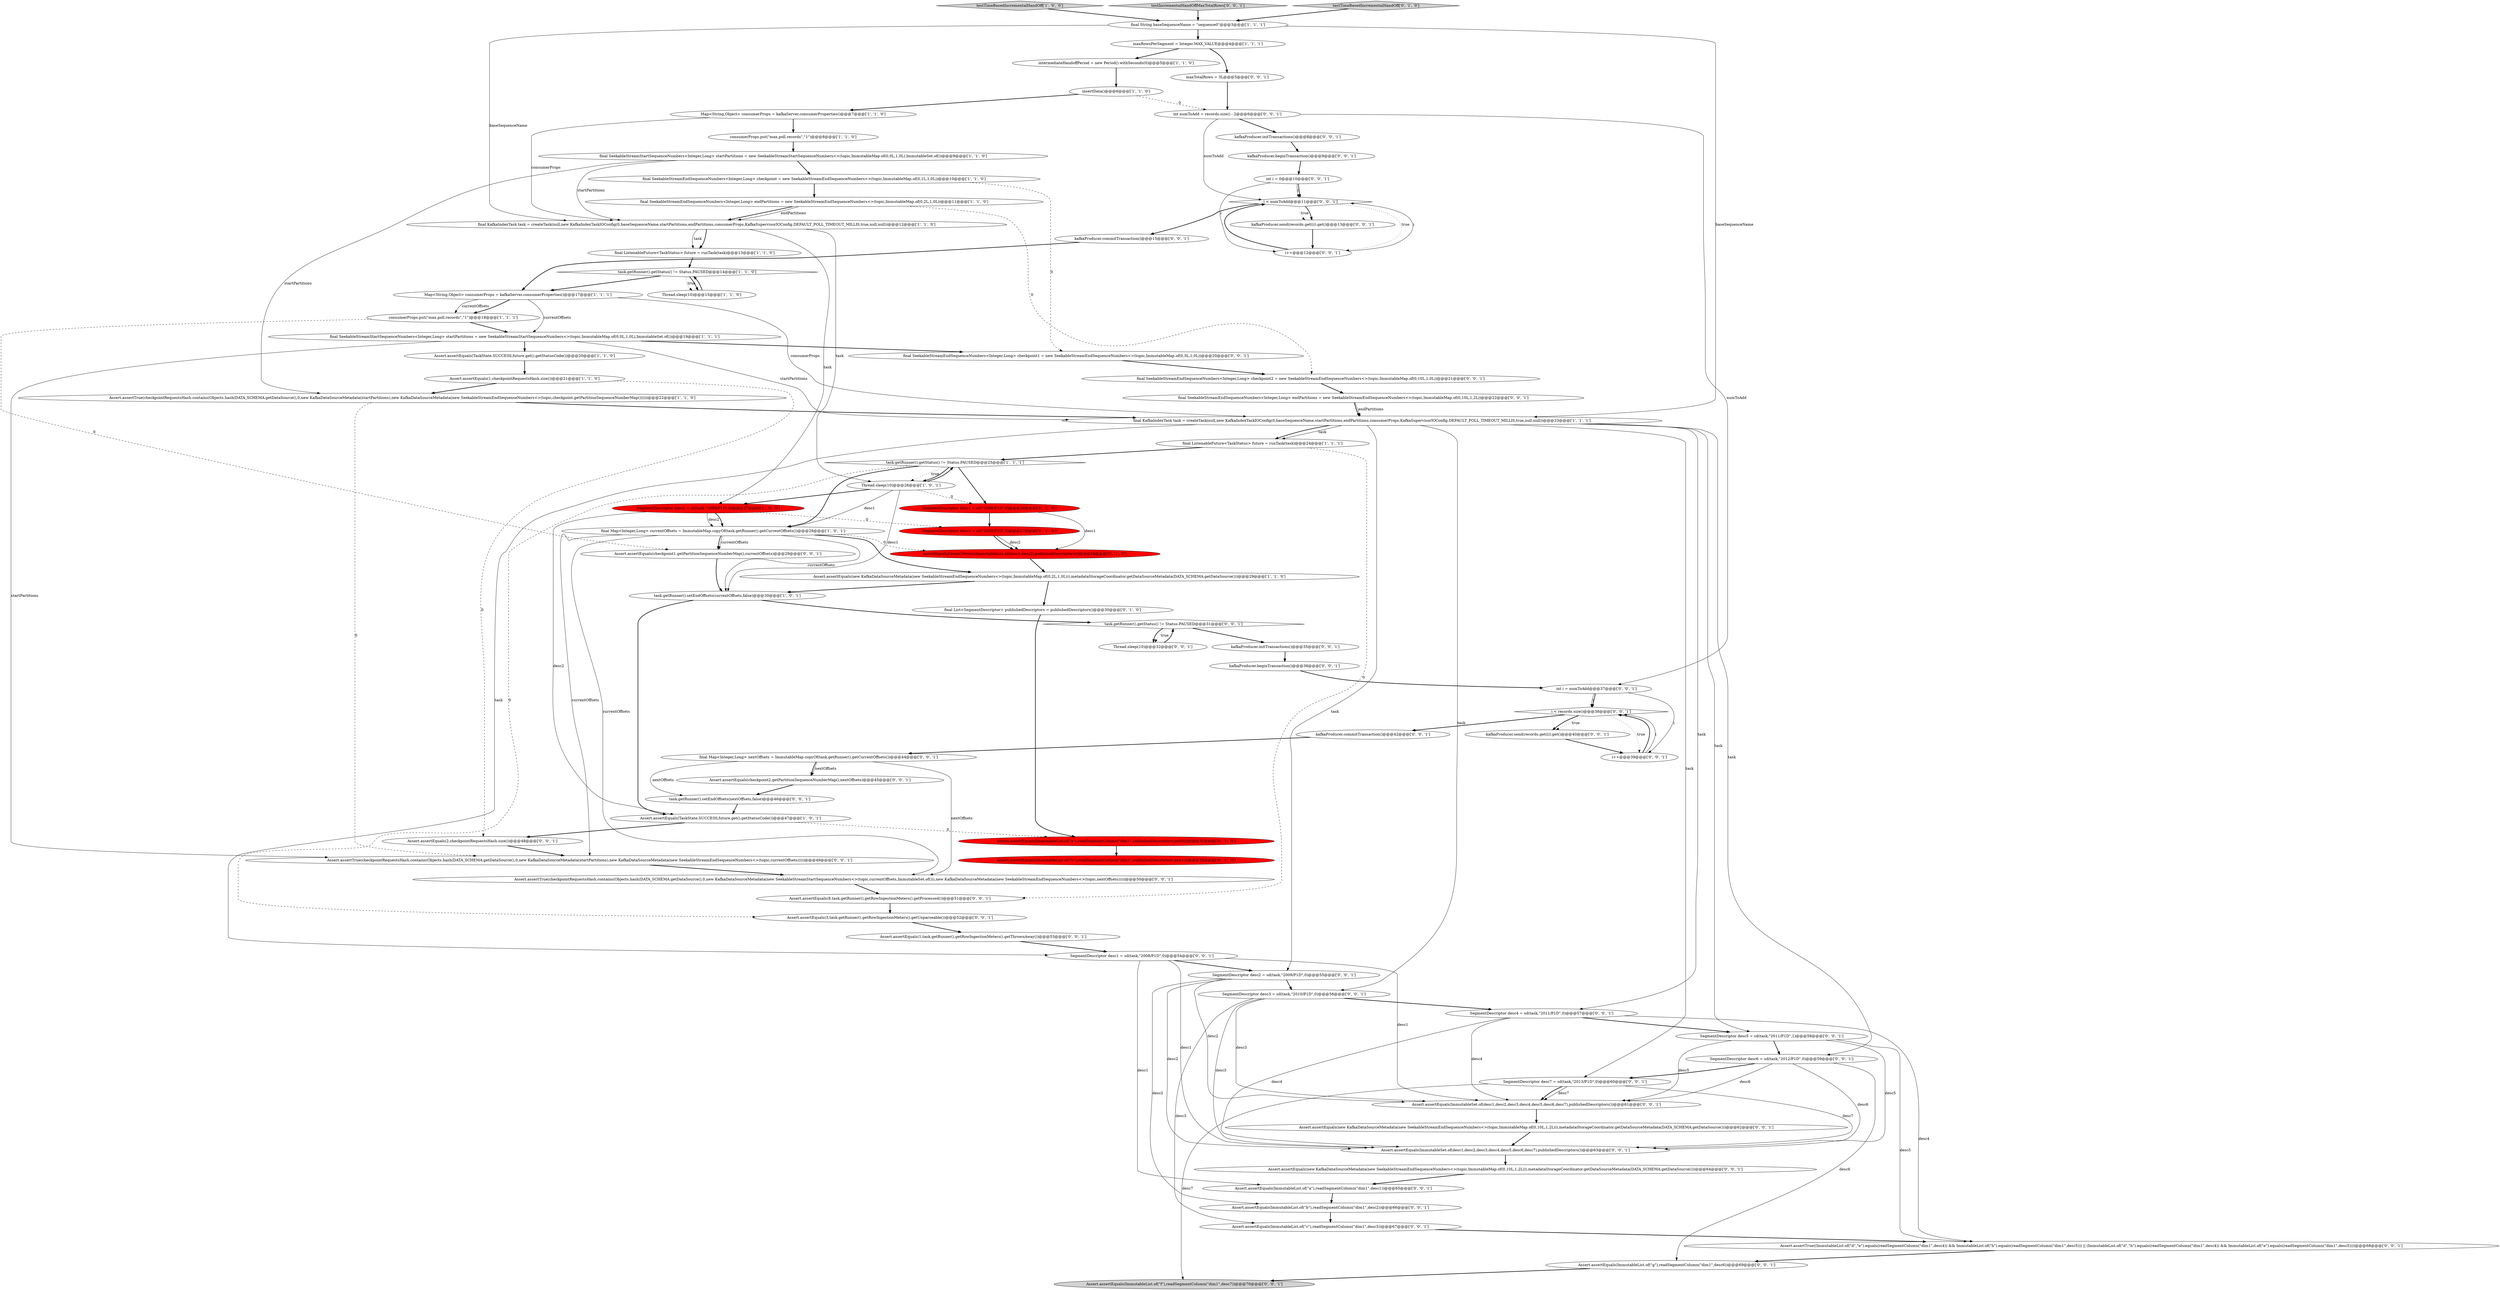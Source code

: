 digraph {
82 [style = filled, label = "kafkaProducer.beginTransaction()@@@36@@@['0', '0', '1']", fillcolor = white, shape = ellipse image = "AAA0AAABBB3BBB"];
40 [style = filled, label = "Assert.assertEquals(new KafkaDataSourceMetadata(new SeekableStreamEndSequenceNumbers<>(topic,ImmutableMap.of(0,10L,1,2L))),metadataStorageCoordinator.getDataSourceMetadata(DATA_SCHEMA.getDataSource()))@@@62@@@['0', '0', '1']", fillcolor = white, shape = ellipse image = "AAA0AAABBB3BBB"];
48 [style = filled, label = "i++@@@12@@@['0', '0', '1']", fillcolor = white, shape = ellipse image = "AAA0AAABBB3BBB"];
62 [style = filled, label = "SegmentDescriptor desc7 = sd(task,\"2013/P1D\",0)@@@60@@@['0', '0', '1']", fillcolor = white, shape = ellipse image = "AAA0AAABBB3BBB"];
61 [style = filled, label = "final SeekableStreamEndSequenceNumbers<Integer,Long> checkpoint2 = new SeekableStreamEndSequenceNumbers<>(topic,ImmutableMap.of(0,10L,1,0L))@@@21@@@['0', '0', '1']", fillcolor = white, shape = ellipse image = "AAA0AAABBB3BBB"];
24 [style = filled, label = "Assert.assertEquals(1,checkpointRequestsHash.size())@@@21@@@['1', '1', '0']", fillcolor = white, shape = ellipse image = "AAA0AAABBB1BBB"];
41 [style = filled, label = "final SeekableStreamEndSequenceNumbers<Integer,Long> endPartitions = new SeekableStreamEndSequenceNumbers<>(topic,ImmutableMap.of(0,10L,1,2L))@@@22@@@['0', '0', '1']", fillcolor = white, shape = ellipse image = "AAA0AAABBB3BBB"];
29 [style = filled, label = "assertEqualsExceptVersion(ImmutableList.of(desc1,desc2),publishedDescriptors())@@@28@@@['0', '1', '0']", fillcolor = red, shape = ellipse image = "AAA1AAABBB2BBB"];
49 [style = filled, label = "kafkaProducer.commitTransaction()@@@42@@@['0', '0', '1']", fillcolor = white, shape = ellipse image = "AAA0AAABBB3BBB"];
72 [style = filled, label = "Assert.assertEquals(2,checkpointRequestsHash.size())@@@48@@@['0', '0', '1']", fillcolor = white, shape = ellipse image = "AAA0AAABBB3BBB"];
53 [style = filled, label = "SegmentDescriptor desc1 = sd(task,\"2008/P1D\",0)@@@54@@@['0', '0', '1']", fillcolor = white, shape = ellipse image = "AAA0AAABBB3BBB"];
56 [style = filled, label = "Assert.assertEquals(8,task.getRunner().getRowIngestionMeters().getProcessed())@@@51@@@['0', '0', '1']", fillcolor = white, shape = ellipse image = "AAA0AAABBB3BBB"];
46 [style = filled, label = "int numToAdd = records.size() - 2@@@6@@@['0', '0', '1']", fillcolor = white, shape = ellipse image = "AAA0AAABBB3BBB"];
51 [style = filled, label = "task.getRunner().setEndOffsets(nextOffsets,false)@@@46@@@['0', '0', '1']", fillcolor = white, shape = ellipse image = "AAA0AAABBB3BBB"];
47 [style = filled, label = "Assert.assertEquals(1,task.getRunner().getRowIngestionMeters().getThrownAway())@@@53@@@['0', '0', '1']", fillcolor = white, shape = ellipse image = "AAA0AAABBB3BBB"];
5 [style = filled, label = "intermediateHandoffPeriod = new Period().withSeconds(0)@@@5@@@['1', '1', '0']", fillcolor = white, shape = ellipse image = "AAA0AAABBB1BBB"];
18 [style = filled, label = "task.getRunner().getStatus() != Status.PAUSED@@@14@@@['1', '1', '0']", fillcolor = white, shape = diamond image = "AAA0AAABBB1BBB"];
10 [style = filled, label = "consumerProps.put(\"max.poll.records\",\"1\")@@@18@@@['1', '1', '1']", fillcolor = white, shape = ellipse image = "AAA0AAABBB1BBB"];
22 [style = filled, label = "Map<String,Object> consumerProps = kafkaServer.consumerProperties()@@@17@@@['1', '1', '1']", fillcolor = white, shape = ellipse image = "AAA0AAABBB1BBB"];
68 [style = filled, label = "Assert.assertEquals(new KafkaDataSourceMetadata(new SeekableStreamEndSequenceNumbers<>(topic,ImmutableMap.of(0,10L,1,2L))),metadataStorageCoordinator.getDataSourceMetadata(DATA_SCHEMA.getDataSource()))@@@64@@@['0', '0', '1']", fillcolor = white, shape = ellipse image = "AAA0AAABBB3BBB"];
55 [style = filled, label = "SegmentDescriptor desc2 = sd(task,\"2009/P1D\",0)@@@55@@@['0', '0', '1']", fillcolor = white, shape = ellipse image = "AAA0AAABBB3BBB"];
69 [style = filled, label = "Assert.assertEquals(ImmutableList.of(\"a\"),readSegmentColumn(\"dim1\",desc1))@@@65@@@['0', '0', '1']", fillcolor = white, shape = ellipse image = "AAA0AAABBB3BBB"];
13 [style = filled, label = "final KafkaIndexTask task = createTask(null,new KafkaIndexTaskIOConfig(0,baseSequenceName,startPartitions,endPartitions,consumerProps,KafkaSupervisorIOConfig.DEFAULT_POLL_TIMEOUT_MILLIS,true,null,null))@@@12@@@['1', '1', '0']", fillcolor = white, shape = ellipse image = "AAA0AAABBB1BBB"];
65 [style = filled, label = "Assert.assertTrue((ImmutableList.of(\"d\",\"e\").equals(readSegmentColumn(\"dim1\",desc4)) && ImmutableList.of(\"h\").equals(readSegmentColumn(\"dim1\",desc5))) || (ImmutableList.of(\"d\",\"h\").equals(readSegmentColumn(\"dim1\",desc4)) && ImmutableList.of(\"e\").equals(readSegmentColumn(\"dim1\",desc5))))@@@68@@@['0', '0', '1']", fillcolor = white, shape = ellipse image = "AAA0AAABBB3BBB"];
81 [style = filled, label = "kafkaProducer.commitTransaction()@@@15@@@['0', '0', '1']", fillcolor = white, shape = ellipse image = "AAA0AAABBB3BBB"];
19 [style = filled, label = "Thread.sleep(10)@@@26@@@['1', '0', '1']", fillcolor = white, shape = ellipse image = "AAA0AAABBB1BBB"];
34 [style = filled, label = "final List<SegmentDescriptor> publishedDescriptors = publishedDescriptors()@@@30@@@['0', '1', '0']", fillcolor = white, shape = ellipse image = "AAA0AAABBB2BBB"];
83 [style = filled, label = "kafkaProducer.initTransactions()@@@35@@@['0', '0', '1']", fillcolor = white, shape = ellipse image = "AAA0AAABBB3BBB"];
64 [style = filled, label = "int i = numToAdd@@@37@@@['0', '0', '1']", fillcolor = white, shape = ellipse image = "AAA0AAABBB3BBB"];
75 [style = filled, label = "Assert.assertTrue(checkpointRequestsHash.contains(Objects.hash(DATA_SCHEMA.getDataSource(),0,new KafkaDataSourceMetadata(new SeekableStreamStartSequenceNumbers<>(topic,currentOffsets,ImmutableSet.of())),new KafkaDataSourceMetadata(new SeekableStreamEndSequenceNumbers<>(topic,nextOffsets)))))@@@50@@@['0', '0', '1']", fillcolor = white, shape = ellipse image = "AAA0AAABBB3BBB"];
74 [style = filled, label = "Assert.assertEquals(ImmutableList.of(\"g\"),readSegmentColumn(\"dim1\",desc6))@@@69@@@['0', '0', '1']", fillcolor = white, shape = ellipse image = "AAA0AAABBB3BBB"];
6 [style = filled, label = "task.getRunner().setEndOffsets(currentOffsets,false)@@@30@@@['1', '0', '1']", fillcolor = white, shape = ellipse image = "AAA0AAABBB1BBB"];
78 [style = filled, label = "Assert.assertEquals(ImmutableList.of(\"f\"),readSegmentColumn(\"dim1\",desc7))@@@70@@@['0', '0', '1']", fillcolor = lightgray, shape = ellipse image = "AAA0AAABBB3BBB"];
59 [style = filled, label = "SegmentDescriptor desc3 = sd(task,\"2010/P1D\",0)@@@56@@@['0', '0', '1']", fillcolor = white, shape = ellipse image = "AAA0AAABBB3BBB"];
37 [style = filled, label = "final SeekableStreamEndSequenceNumbers<Integer,Long> checkpoint1 = new SeekableStreamEndSequenceNumbers<>(topic,ImmutableMap.of(0,3L,1,0L))@@@20@@@['0', '0', '1']", fillcolor = white, shape = ellipse image = "AAA0AAABBB3BBB"];
9 [style = filled, label = "Assert.assertEquals(TaskState.SUCCESS,future.get().getStatusCode())@@@47@@@['1', '0', '1']", fillcolor = white, shape = ellipse image = "AAA0AAABBB1BBB"];
0 [style = filled, label = "Assert.assertEquals(new KafkaDataSourceMetadata(new SeekableStreamEndSequenceNumbers<>(topic,ImmutableMap.of(0,2L,1,0L))),metadataStorageCoordinator.getDataSourceMetadata(DATA_SCHEMA.getDataSource()))@@@29@@@['1', '1', '0']", fillcolor = white, shape = ellipse image = "AAA0AAABBB1BBB"];
70 [style = filled, label = "kafkaProducer.initTransactions()@@@8@@@['0', '0', '1']", fillcolor = white, shape = ellipse image = "AAA0AAABBB3BBB"];
66 [style = filled, label = "Thread.sleep(10)@@@32@@@['0', '0', '1']", fillcolor = white, shape = ellipse image = "AAA0AAABBB3BBB"];
50 [style = filled, label = "Assert.assertEquals(ImmutableSet.of(desc1,desc2,desc3,desc4,desc5,desc6,desc7),publishedDescriptors())@@@63@@@['0', '0', '1']", fillcolor = white, shape = ellipse image = "AAA0AAABBB3BBB"];
84 [style = filled, label = "Assert.assertTrue(checkpointRequestsHash.contains(Objects.hash(DATA_SCHEMA.getDataSource(),0,new KafkaDataSourceMetadata(startPartitions),new KafkaDataSourceMetadata(new SeekableStreamEndSequenceNumbers<>(topic,currentOffsets)))))@@@49@@@['0', '0', '1']", fillcolor = white, shape = ellipse image = "AAA0AAABBB3BBB"];
71 [style = filled, label = "kafkaProducer.send(records.get(i)).get()@@@40@@@['0', '0', '1']", fillcolor = white, shape = ellipse image = "AAA0AAABBB3BBB"];
7 [style = filled, label = "insertData()@@@6@@@['1', '1', '0']", fillcolor = white, shape = ellipse image = "AAA0AAABBB1BBB"];
16 [style = filled, label = "Assert.assertTrue(checkpointRequestsHash.contains(Objects.hash(DATA_SCHEMA.getDataSource(),0,new KafkaDataSourceMetadata(startPartitions),new KafkaDataSourceMetadata(new SeekableStreamEndSequenceNumbers<>(topic,checkpoint.getPartitionSequenceNumberMap())))))@@@22@@@['1', '1', '0']", fillcolor = white, shape = ellipse image = "AAA0AAABBB1BBB"];
23 [style = filled, label = "final ListenableFuture<TaskStatus> future = runTask(task)@@@24@@@['1', '1', '1']", fillcolor = white, shape = ellipse image = "AAA0AAABBB1BBB"];
1 [style = filled, label = "testTimeBasedIncrementalHandOff['1', '0', '0']", fillcolor = lightgray, shape = diamond image = "AAA0AAABBB1BBB"];
28 [style = filled, label = "final String baseSequenceName = \"sequence0\"@@@3@@@['1', '1', '1']", fillcolor = white, shape = ellipse image = "AAA0AAABBB1BBB"];
67 [style = filled, label = "testIncrementalHandOffMaxTotalRows['0', '0', '1']", fillcolor = lightgray, shape = diamond image = "AAA0AAABBB3BBB"];
38 [style = filled, label = "final Map<Integer,Long> nextOffsets = ImmutableMap.copyOf(task.getRunner().getCurrentOffsets())@@@44@@@['0', '0', '1']", fillcolor = white, shape = ellipse image = "AAA0AAABBB3BBB"];
43 [style = filled, label = "kafkaProducer.beginTransaction()@@@9@@@['0', '0', '1']", fillcolor = white, shape = ellipse image = "AAA0AAABBB3BBB"];
76 [style = filled, label = "SegmentDescriptor desc4 = sd(task,\"2011/P1D\",0)@@@57@@@['0', '0', '1']", fillcolor = white, shape = ellipse image = "AAA0AAABBB3BBB"];
60 [style = filled, label = "i < numToAdd@@@11@@@['0', '0', '1']", fillcolor = white, shape = diamond image = "AAA0AAABBB3BBB"];
26 [style = filled, label = "final SeekableStreamEndSequenceNumbers<Integer,Long> endPartitions = new SeekableStreamEndSequenceNumbers<>(topic,ImmutableMap.of(0,2L,1,0L))@@@11@@@['1', '1', '0']", fillcolor = white, shape = ellipse image = "AAA0AAABBB1BBB"];
58 [style = filled, label = "SegmentDescriptor desc6 = sd(task,\"2012/P1D\",0)@@@59@@@['0', '0', '1']", fillcolor = white, shape = ellipse image = "AAA0AAABBB3BBB"];
73 [style = filled, label = "task.getRunner().getStatus() != Status.PAUSED@@@31@@@['0', '0', '1']", fillcolor = white, shape = diamond image = "AAA0AAABBB3BBB"];
12 [style = filled, label = "consumerProps.put(\"max.poll.records\",\"1\")@@@8@@@['1', '1', '0']", fillcolor = white, shape = ellipse image = "AAA0AAABBB1BBB"];
21 [style = filled, label = "Assert.assertEquals(TaskState.SUCCESS,future.get().getStatusCode())@@@20@@@['1', '1', '0']", fillcolor = white, shape = ellipse image = "AAA0AAABBB1BBB"];
30 [style = filled, label = "Assert.assertEquals(ImmutableList.of(\"a\"),readSegmentColumn(\"dim1\",publishedDescriptors.get(0)))@@@31@@@['0', '1', '0']", fillcolor = red, shape = ellipse image = "AAA1AAABBB2BBB"];
4 [style = filled, label = "final Map<Integer,Long> currentOffsets = ImmutableMap.copyOf(task.getRunner().getCurrentOffsets())@@@28@@@['1', '0', '1']", fillcolor = white, shape = ellipse image = "AAA0AAABBB1BBB"];
25 [style = filled, label = "final ListenableFuture<TaskStatus> future = runTask(task)@@@13@@@['1', '1', '0']", fillcolor = white, shape = ellipse image = "AAA0AAABBB1BBB"];
2 [style = filled, label = "final SeekableStreamEndSequenceNumbers<Integer,Long> checkpoint = new SeekableStreamEndSequenceNumbers<>(topic,ImmutableMap.of(0,1L,1,0L))@@@10@@@['1', '1', '0']", fillcolor = white, shape = ellipse image = "AAA0AAABBB1BBB"];
79 [style = filled, label = "Assert.assertEquals(ImmutableList.of(\"b\"),readSegmentColumn(\"dim1\",desc2))@@@66@@@['0', '0', '1']", fillcolor = white, shape = ellipse image = "AAA0AAABBB3BBB"];
57 [style = filled, label = "Assert.assertEquals(3,task.getRunner().getRowIngestionMeters().getUnparseable())@@@52@@@['0', '0', '1']", fillcolor = white, shape = ellipse image = "AAA0AAABBB3BBB"];
36 [style = filled, label = "Assert.assertEquals(ImmutableList.of(\"c\"),readSegmentColumn(\"dim1\",desc3))@@@67@@@['0', '0', '1']", fillcolor = white, shape = ellipse image = "AAA0AAABBB3BBB"];
8 [style = filled, label = "final SeekableStreamStartSequenceNumbers<Integer,Long> startPartitions = new SeekableStreamStartSequenceNumbers<>(topic,ImmutableMap.of(0,0L,1,0L),ImmutableSet.of())@@@19@@@['1', '1', '1']", fillcolor = white, shape = ellipse image = "AAA0AAABBB1BBB"];
20 [style = filled, label = "SegmentDescriptor desc2 = sd(task,\"2009/P1D\",0)@@@27@@@['1', '0', '0']", fillcolor = red, shape = ellipse image = "AAA1AAABBB1BBB"];
42 [style = filled, label = "kafkaProducer.send(records.get(i)).get()@@@13@@@['0', '0', '1']", fillcolor = white, shape = ellipse image = "AAA0AAABBB3BBB"];
32 [style = filled, label = "SegmentDescriptor desc1 = sd(\"2008/P1D\",0)@@@26@@@['0', '1', '0']", fillcolor = red, shape = ellipse image = "AAA1AAABBB2BBB"];
45 [style = filled, label = "Assert.assertEquals(checkpoint1.getPartitionSequenceNumberMap(),currentOffsets)@@@29@@@['0', '0', '1']", fillcolor = white, shape = ellipse image = "AAA0AAABBB3BBB"];
44 [style = filled, label = "Assert.assertEquals(checkpoint2.getPartitionSequenceNumberMap(),nextOffsets)@@@45@@@['0', '0', '1']", fillcolor = white, shape = ellipse image = "AAA0AAABBB3BBB"];
33 [style = filled, label = "SegmentDescriptor desc2 = sd(\"2009/P1D\",0)@@@27@@@['0', '1', '0']", fillcolor = red, shape = ellipse image = "AAA1AAABBB2BBB"];
11 [style = filled, label = "task.getRunner().getStatus() != Status.PAUSED@@@25@@@['1', '1', '1']", fillcolor = white, shape = diamond image = "AAA0AAABBB1BBB"];
31 [style = filled, label = "Assert.assertEquals(ImmutableList.of(\"b\"),readSegmentColumn(\"dim1\",publishedDescriptors.get(1)))@@@32@@@['0', '1', '0']", fillcolor = red, shape = ellipse image = "AAA1AAABBB2BBB"];
80 [style = filled, label = "i < records.size()@@@38@@@['0', '0', '1']", fillcolor = white, shape = diamond image = "AAA0AAABBB3BBB"];
35 [style = filled, label = "testTimeBasedIncrementalHandOff['0', '1', '0']", fillcolor = lightgray, shape = diamond image = "AAA0AAABBB2BBB"];
3 [style = filled, label = "final KafkaIndexTask task = createTask(null,new KafkaIndexTaskIOConfig(0,baseSequenceName,startPartitions,endPartitions,consumerProps,KafkaSupervisorIOConfig.DEFAULT_POLL_TIMEOUT_MILLIS,true,null,null))@@@23@@@['1', '1', '1']", fillcolor = white, shape = ellipse image = "AAA0AAABBB1BBB"];
54 [style = filled, label = "SegmentDescriptor desc5 = sd(task,\"2011/P1D\",1)@@@58@@@['0', '0', '1']", fillcolor = white, shape = ellipse image = "AAA0AAABBB3BBB"];
52 [style = filled, label = "maxTotalRows = 3L@@@5@@@['0', '0', '1']", fillcolor = white, shape = ellipse image = "AAA0AAABBB3BBB"];
63 [style = filled, label = "Assert.assertEquals(ImmutableSet.of(desc1,desc2,desc3,desc4,desc5,desc6,desc7),publishedDescriptors())@@@61@@@['0', '0', '1']", fillcolor = white, shape = ellipse image = "AAA0AAABBB3BBB"];
14 [style = filled, label = "Thread.sleep(10)@@@15@@@['1', '1', '0']", fillcolor = white, shape = ellipse image = "AAA0AAABBB1BBB"];
39 [style = filled, label = "int i = 0@@@10@@@['0', '0', '1']", fillcolor = white, shape = ellipse image = "AAA0AAABBB3BBB"];
77 [style = filled, label = "i++@@@39@@@['0', '0', '1']", fillcolor = white, shape = ellipse image = "AAA0AAABBB3BBB"];
15 [style = filled, label = "Map<String,Object> consumerProps = kafkaServer.consumerProperties()@@@7@@@['1', '1', '0']", fillcolor = white, shape = ellipse image = "AAA0AAABBB1BBB"];
27 [style = filled, label = "final SeekableStreamStartSequenceNumbers<Integer,Long> startPartitions = new SeekableStreamStartSequenceNumbers<>(topic,ImmutableMap.of(0,0L,1,0L),ImmutableSet.of())@@@9@@@['1', '1', '0']", fillcolor = white, shape = ellipse image = "AAA0AAABBB1BBB"];
17 [style = filled, label = "maxRowsPerSegment = Integer.MAX_VALUE@@@4@@@['1', '1', '1']", fillcolor = white, shape = ellipse image = "AAA0AAABBB1BBB"];
75->56 [style = bold, label=""];
2->26 [style = bold, label=""];
67->28 [style = bold, label=""];
64->80 [style = bold, label=""];
58->74 [style = solid, label="desc6"];
59->36 [style = solid, label="desc3"];
62->78 [style = solid, label="desc7"];
80->71 [style = dotted, label="true"];
68->69 [style = bold, label=""];
38->44 [style = bold, label=""];
60->48 [style = dotted, label="true"];
8->84 [style = solid, label="startPartitions"];
4->84 [style = solid, label="currentOffsets"];
62->63 [style = solid, label="desc7"];
29->0 [style = bold, label=""];
19->11 [style = bold, label=""];
77->80 [style = bold, label=""];
21->24 [style = bold, label=""];
42->48 [style = bold, label=""];
80->49 [style = bold, label=""];
41->3 [style = solid, label="endPartitions"];
39->60 [style = bold, label=""];
44->51 [style = bold, label=""];
1->28 [style = bold, label=""];
70->43 [style = bold, label=""];
18->22 [style = bold, label=""];
58->62 [style = bold, label=""];
80->77 [style = dotted, label="true"];
26->61 [style = dashed, label="0"];
10->8 [style = bold, label=""];
45->6 [style = bold, label=""];
77->80 [style = solid, label="i"];
38->51 [style = solid, label="nextOffsets"];
62->50 [style = solid, label="desc7"];
66->73 [style = bold, label=""];
50->68 [style = bold, label=""];
73->66 [style = bold, label=""];
64->80 [style = solid, label="i"];
27->2 [style = bold, label=""];
9->30 [style = dashed, label="0"];
33->29 [style = solid, label="desc2"];
81->22 [style = bold, label=""];
13->25 [style = bold, label=""];
16->3 [style = bold, label=""];
72->84 [style = bold, label=""];
47->53 [style = bold, label=""];
17->5 [style = bold, label=""];
40->50 [style = bold, label=""];
48->60 [style = solid, label="i"];
3->23 [style = solid, label="task"];
74->78 [style = bold, label=""];
55->59 [style = bold, label=""];
59->50 [style = solid, label="desc3"];
65->74 [style = bold, label=""];
13->25 [style = solid, label="task"];
3->62 [style = solid, label="task"];
73->66 [style = dotted, label="true"];
19->20 [style = bold, label=""];
60->81 [style = bold, label=""];
49->38 [style = bold, label=""];
76->65 [style = solid, label="desc4"];
58->50 [style = solid, label="desc6"];
56->57 [style = bold, label=""];
37->61 [style = bold, label=""];
8->3 [style = solid, label="startPartitions"];
4->45 [style = solid, label="currentOffsets"];
4->75 [style = solid, label="currentOffsets"];
26->13 [style = bold, label=""];
54->58 [style = bold, label=""];
4->0 [style = bold, label=""];
60->42 [style = dotted, label="true"];
76->54 [style = bold, label=""];
33->29 [style = bold, label=""];
35->28 [style = bold, label=""];
4->45 [style = bold, label=""];
0->34 [style = bold, label=""];
76->50 [style = solid, label="desc4"];
3->23 [style = bold, label=""];
20->4 [style = solid, label="desc2"];
20->9 [style = solid, label="desc2"];
82->64 [style = bold, label=""];
63->40 [style = bold, label=""];
4->6 [style = solid, label="currentOffsets"];
2->37 [style = dashed, label="0"];
9->72 [style = bold, label=""];
46->60 [style = solid, label="numToAdd"];
5->7 [style = bold, label=""];
64->77 [style = solid, label="i"];
14->18 [style = bold, label=""];
15->12 [style = bold, label=""];
11->19 [style = dotted, label="true"];
19->32 [style = dashed, label="0"];
20->33 [style = dashed, label="0"];
19->4 [style = solid, label="desc1"];
73->83 [style = bold, label=""];
59->63 [style = solid, label="desc3"];
10->45 [style = dashed, label="0"];
3->76 [style = solid, label="task"];
46->64 [style = solid, label="numToAdd"];
17->52 [style = bold, label=""];
61->41 [style = bold, label=""];
52->46 [style = bold, label=""];
3->53 [style = solid, label="task"];
53->63 [style = solid, label="desc1"];
13->19 [style = solid, label="task"];
22->3 [style = solid, label="consumerProps"];
51->9 [style = bold, label=""];
11->4 [style = bold, label=""];
69->79 [style = bold, label=""];
25->18 [style = bold, label=""];
3->59 [style = solid, label="task"];
23->56 [style = dashed, label="0"];
11->32 [style = bold, label=""];
3->58 [style = solid, label="task"];
32->33 [style = bold, label=""];
54->50 [style = solid, label="desc5"];
46->70 [style = bold, label=""];
24->72 [style = dashed, label="0"];
7->46 [style = dashed, label="0"];
30->31 [style = bold, label=""];
32->29 [style = solid, label="desc1"];
55->63 [style = solid, label="desc2"];
22->10 [style = bold, label=""];
22->8 [style = solid, label="currentOffsets"];
28->13 [style = solid, label="baseSequenceName"];
28->17 [style = bold, label=""];
3->54 [style = solid, label="task"];
7->15 [style = bold, label=""];
8->37 [style = bold, label=""];
59->76 [style = bold, label=""];
23->11 [style = bold, label=""];
57->47 [style = bold, label=""];
39->48 [style = solid, label="i"];
60->42 [style = bold, label=""];
43->39 [style = bold, label=""];
12->27 [style = bold, label=""];
11->57 [style = dashed, label="0"];
54->63 [style = solid, label="desc5"];
6->73 [style = bold, label=""];
53->55 [style = bold, label=""];
27->16 [style = solid, label="startPartitions"];
38->75 [style = solid, label="nextOffsets"];
58->63 [style = solid, label="desc6"];
0->6 [style = bold, label=""];
13->20 [style = solid, label="task"];
55->50 [style = solid, label="desc2"];
80->71 [style = bold, label=""];
41->3 [style = bold, label=""];
62->63 [style = bold, label=""];
28->3 [style = solid, label="baseSequenceName"];
84->75 [style = bold, label=""];
48->60 [style = bold, label=""];
15->13 [style = solid, label="consumerProps"];
11->19 [style = bold, label=""];
34->30 [style = bold, label=""];
18->14 [style = dotted, label="true"];
3->55 [style = solid, label="task"];
20->4 [style = bold, label=""];
53->69 [style = solid, label="desc1"];
16->84 [style = dashed, label="0"];
83->82 [style = bold, label=""];
22->10 [style = solid, label="currentOffsets"];
39->60 [style = solid, label="i"];
54->65 [style = solid, label="desc5"];
19->6 [style = solid, label="desc1"];
24->16 [style = bold, label=""];
55->79 [style = solid, label="desc2"];
71->77 [style = bold, label=""];
79->36 [style = bold, label=""];
27->13 [style = solid, label="startPartitions"];
8->21 [style = bold, label=""];
53->50 [style = solid, label="desc1"];
4->29 [style = dashed, label="0"];
6->9 [style = bold, label=""];
38->44 [style = solid, label="nextOffsets"];
26->13 [style = solid, label="endPartitions"];
36->65 [style = bold, label=""];
18->14 [style = bold, label=""];
76->63 [style = solid, label="desc4"];
}
